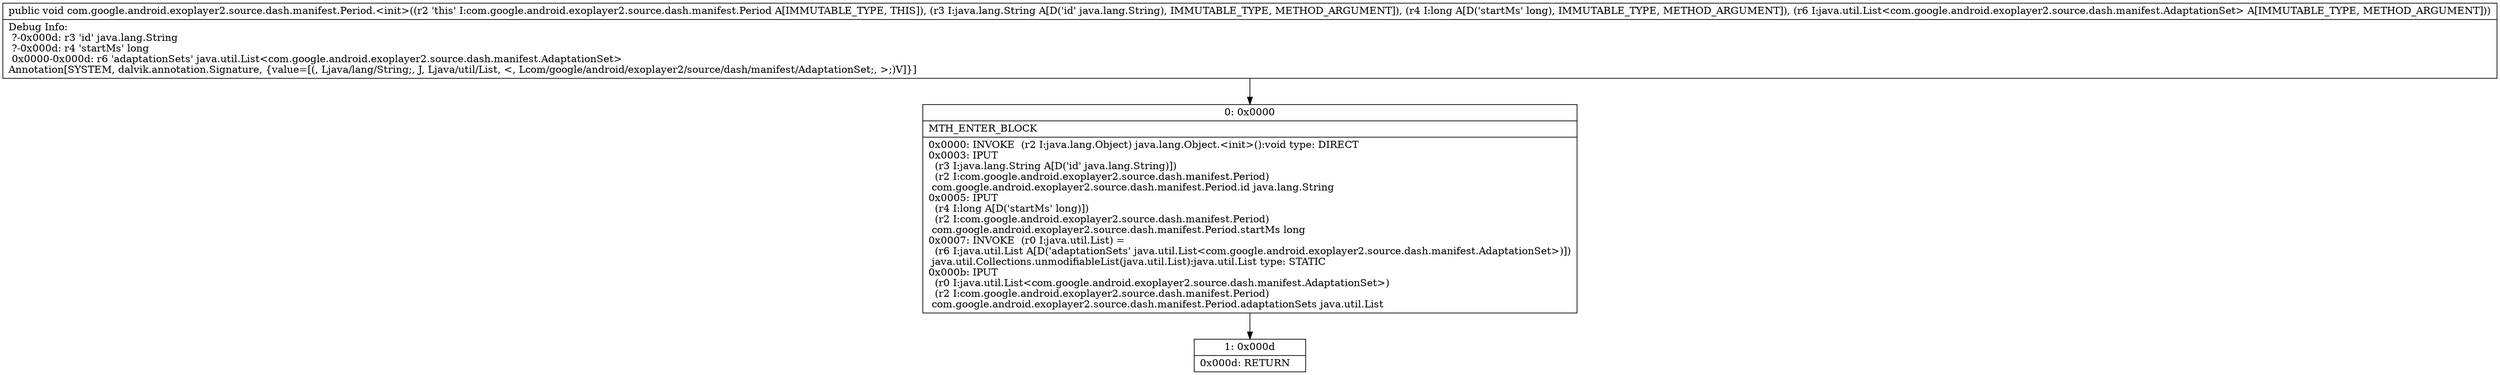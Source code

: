 digraph "CFG forcom.google.android.exoplayer2.source.dash.manifest.Period.\<init\>(Ljava\/lang\/String;JLjava\/util\/List;)V" {
Node_0 [shape=record,label="{0\:\ 0x0000|MTH_ENTER_BLOCK\l|0x0000: INVOKE  (r2 I:java.lang.Object) java.lang.Object.\<init\>():void type: DIRECT \l0x0003: IPUT  \l  (r3 I:java.lang.String A[D('id' java.lang.String)])\l  (r2 I:com.google.android.exoplayer2.source.dash.manifest.Period)\l com.google.android.exoplayer2.source.dash.manifest.Period.id java.lang.String \l0x0005: IPUT  \l  (r4 I:long A[D('startMs' long)])\l  (r2 I:com.google.android.exoplayer2.source.dash.manifest.Period)\l com.google.android.exoplayer2.source.dash.manifest.Period.startMs long \l0x0007: INVOKE  (r0 I:java.util.List) = \l  (r6 I:java.util.List A[D('adaptationSets' java.util.List\<com.google.android.exoplayer2.source.dash.manifest.AdaptationSet\>)])\l java.util.Collections.unmodifiableList(java.util.List):java.util.List type: STATIC \l0x000b: IPUT  \l  (r0 I:java.util.List\<com.google.android.exoplayer2.source.dash.manifest.AdaptationSet\>)\l  (r2 I:com.google.android.exoplayer2.source.dash.manifest.Period)\l com.google.android.exoplayer2.source.dash.manifest.Period.adaptationSets java.util.List \l}"];
Node_1 [shape=record,label="{1\:\ 0x000d|0x000d: RETURN   \l}"];
MethodNode[shape=record,label="{public void com.google.android.exoplayer2.source.dash.manifest.Period.\<init\>((r2 'this' I:com.google.android.exoplayer2.source.dash.manifest.Period A[IMMUTABLE_TYPE, THIS]), (r3 I:java.lang.String A[D('id' java.lang.String), IMMUTABLE_TYPE, METHOD_ARGUMENT]), (r4 I:long A[D('startMs' long), IMMUTABLE_TYPE, METHOD_ARGUMENT]), (r6 I:java.util.List\<com.google.android.exoplayer2.source.dash.manifest.AdaptationSet\> A[IMMUTABLE_TYPE, METHOD_ARGUMENT]))  | Debug Info:\l  ?\-0x000d: r3 'id' java.lang.String\l  ?\-0x000d: r4 'startMs' long\l  0x0000\-0x000d: r6 'adaptationSets' java.util.List\<com.google.android.exoplayer2.source.dash.manifest.AdaptationSet\>\lAnnotation[SYSTEM, dalvik.annotation.Signature, \{value=[(, Ljava\/lang\/String;, J, Ljava\/util\/List, \<, Lcom\/google\/android\/exoplayer2\/source\/dash\/manifest\/AdaptationSet;, \>;)V]\}]\l}"];
MethodNode -> Node_0;
Node_0 -> Node_1;
}

